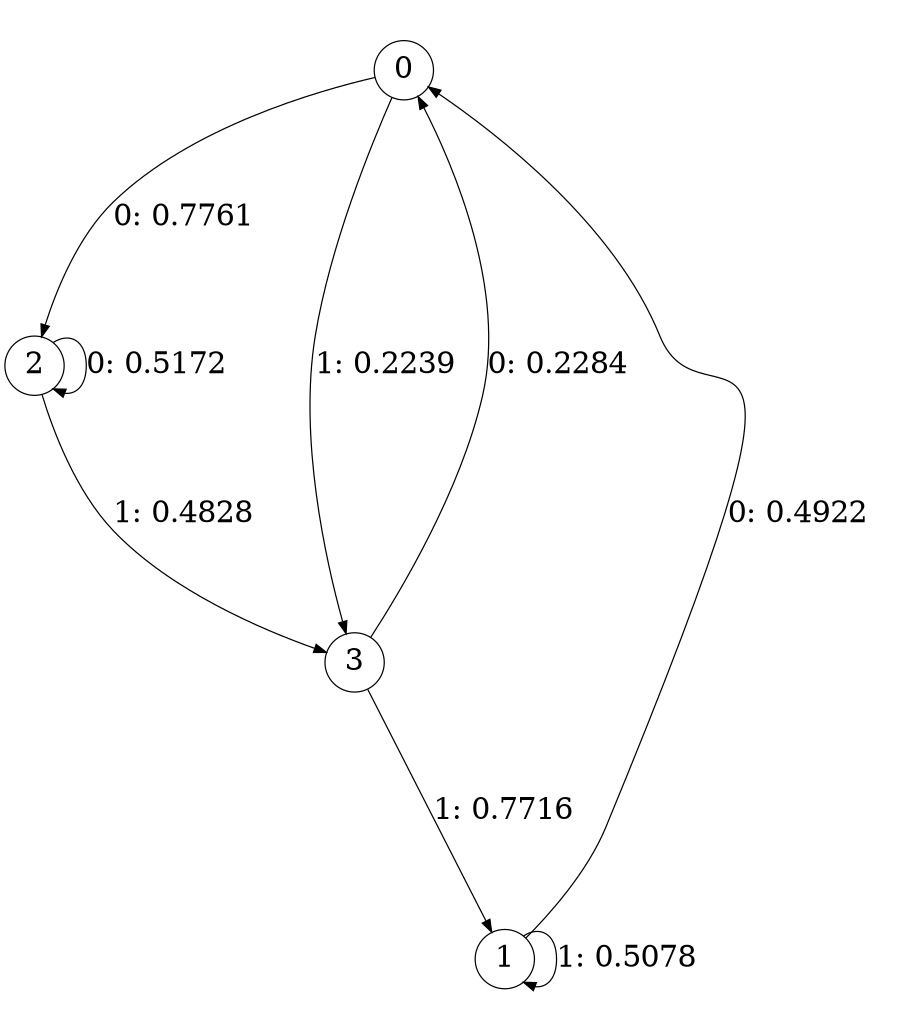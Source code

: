 digraph "ch17concat_phase3_L2" {
size = "6,8.5";
ratio = "fill";
node [shape = circle];
node [fontsize = 24];
edge [fontsize = 24];
0 -> 2 [label = "0: 0.7761   "];
0 -> 3 [label = "1: 0.2239   "];
1 -> 0 [label = "0: 0.4922   "];
1 -> 1 [label = "1: 0.5078   "];
2 -> 2 [label = "0: 0.5172   "];
2 -> 3 [label = "1: 0.4828   "];
3 -> 0 [label = "0: 0.2284   "];
3 -> 1 [label = "1: 0.7716   "];
}